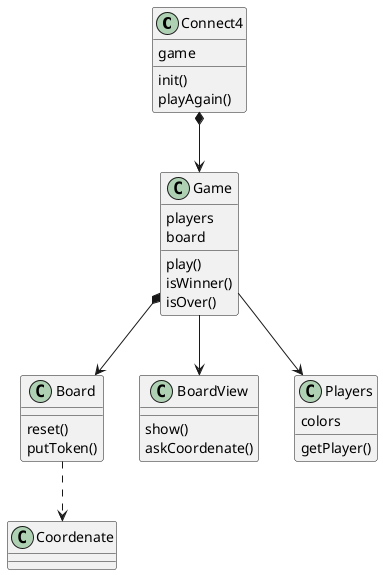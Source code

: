 @startuml "Classes Diagram"

class Connect4 {
  game

  init()
  playAgain()
}
class Game {
  players
  board

  play()
  isWinner()
  isOver()
}
class Coordenate {

}
class Board {
  reset()
  putToken()
}
class BoardView {
  show()
  askCoordenate()
}
class Players {
  colors

  getPlayer()
}

Connect4 *--> Game
Game --> Players
Game *--> Board
Game --> BoardView
Board ..> Coordenate

@enduml